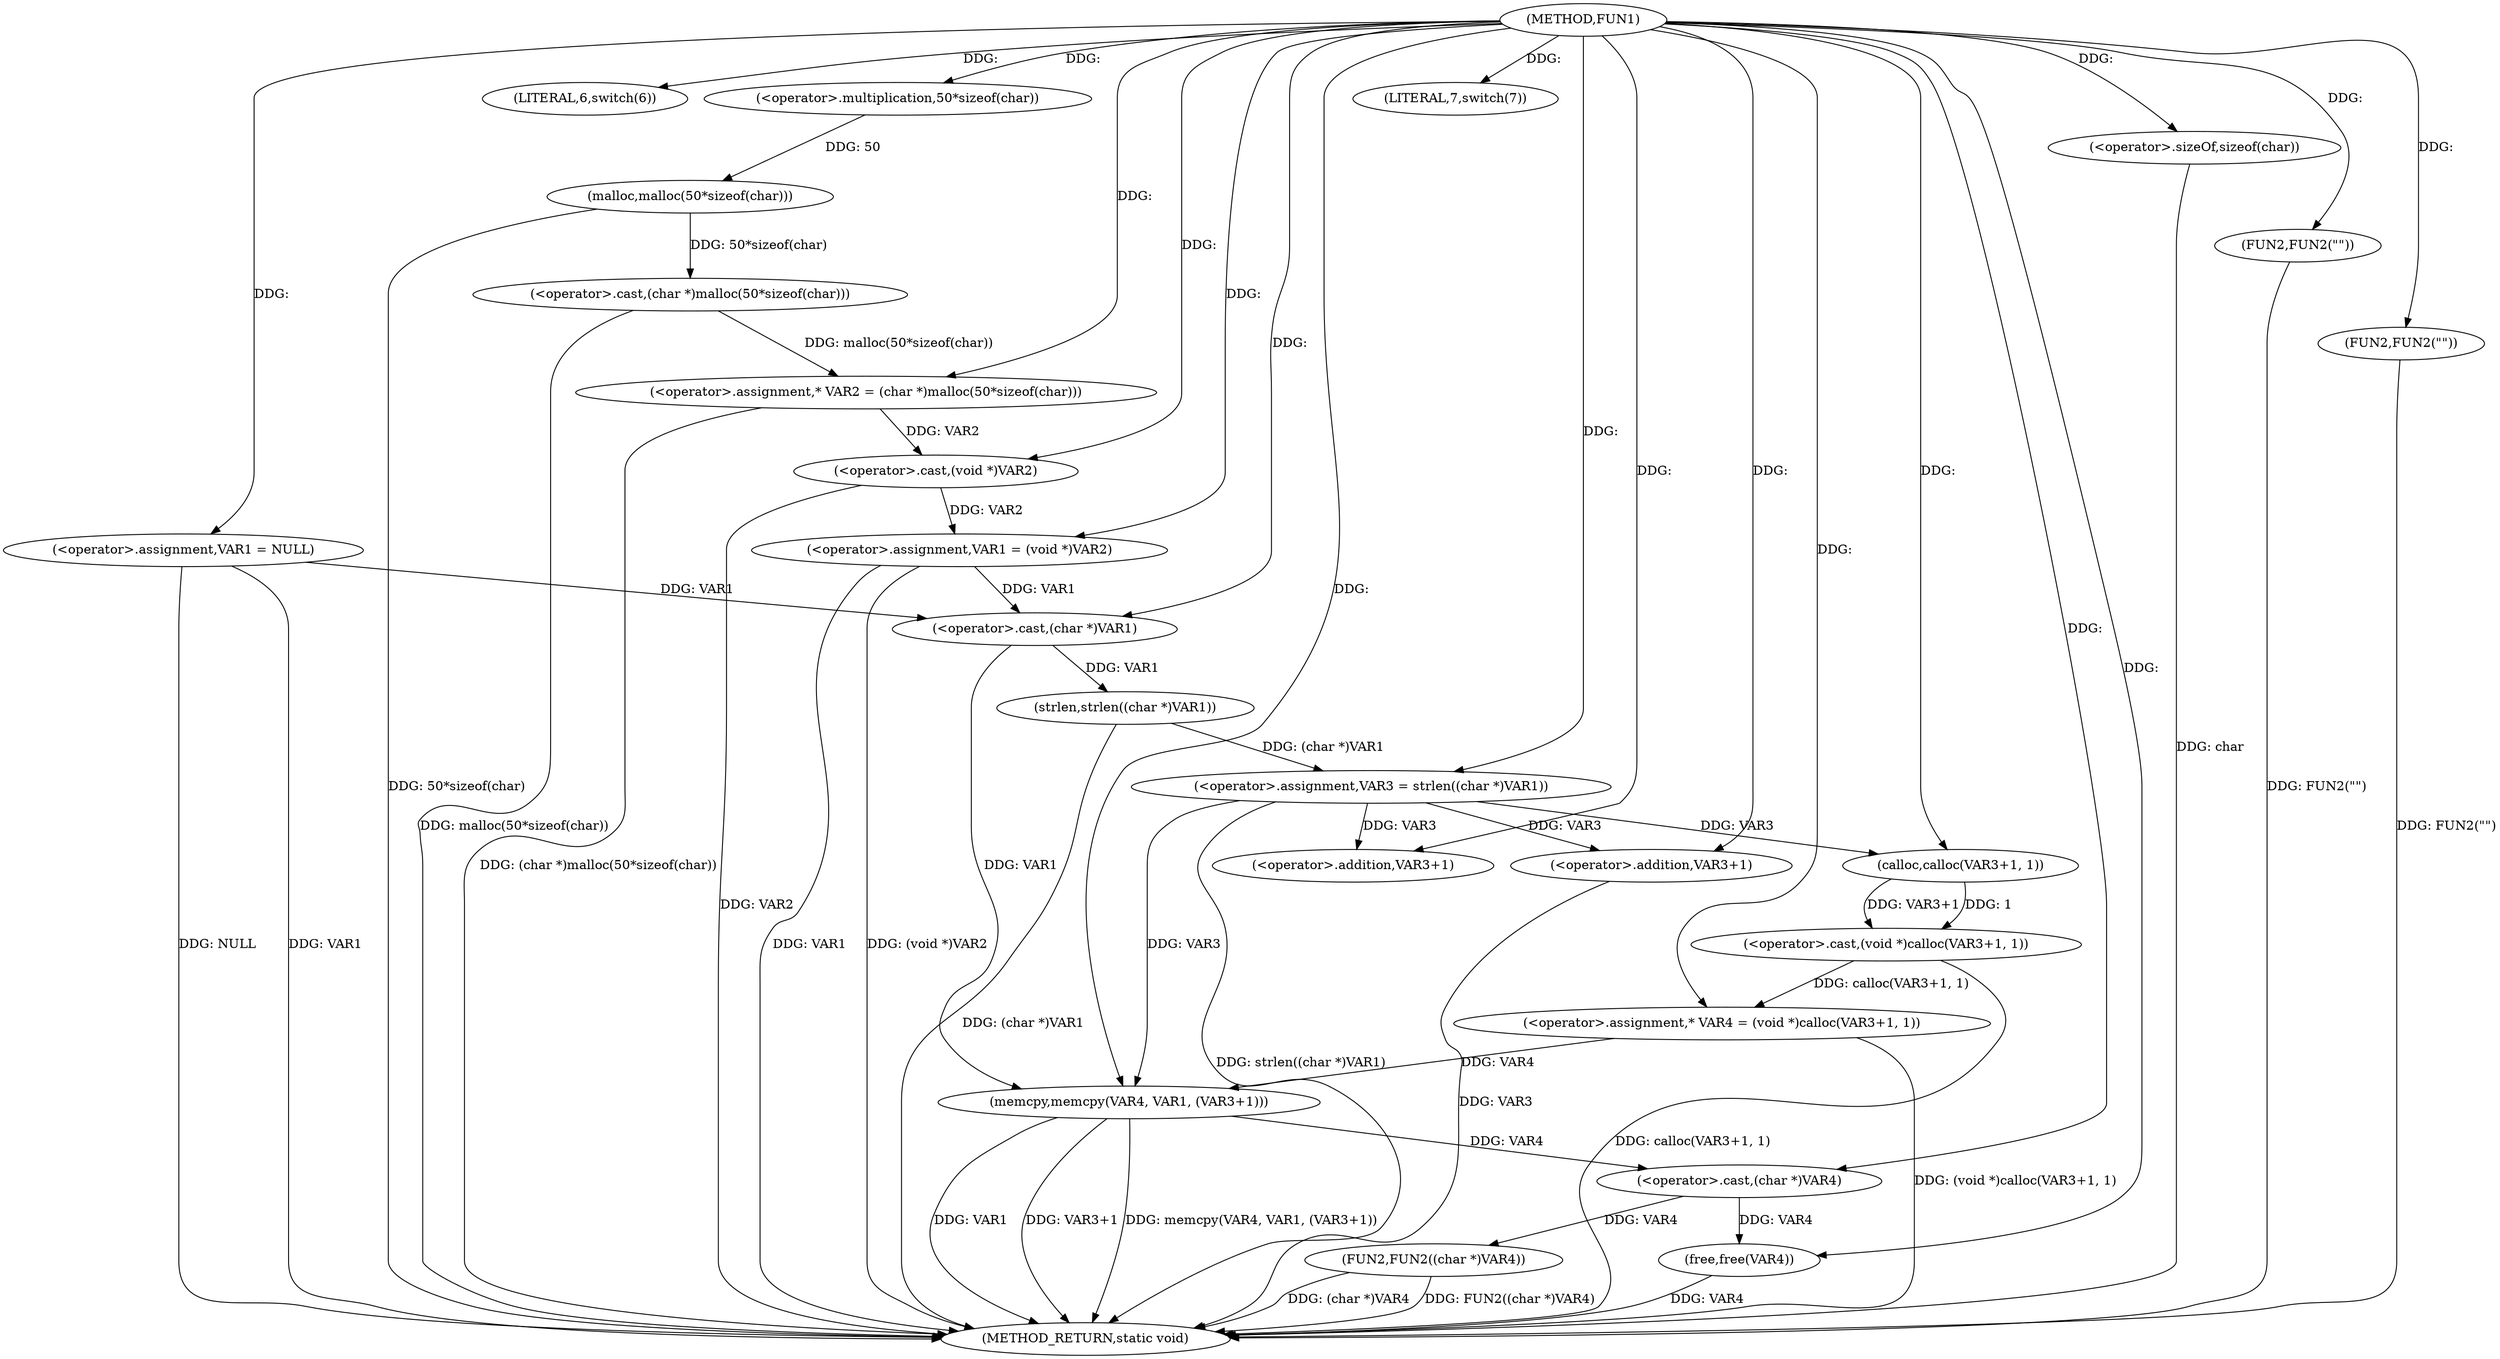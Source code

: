 digraph FUN1 {  
"1000100" [label = "(METHOD,FUN1)" ]
"1000170" [label = "(METHOD_RETURN,static void)" ]
"1000103" [label = "(<operator>.assignment,VAR1 = NULL)" ]
"1000107" [label = "(LITERAL,6,switch(6))" ]
"1000112" [label = "(<operator>.assignment,* VAR2 = (char *)malloc(50*sizeof(char)))" ]
"1000114" [label = "(<operator>.cast,(char *)malloc(50*sizeof(char)))" ]
"1000116" [label = "(malloc,malloc(50*sizeof(char)))" ]
"1000117" [label = "(<operator>.multiplication,50*sizeof(char))" ]
"1000119" [label = "(<operator>.sizeOf,sizeof(char))" ]
"1000121" [label = "(<operator>.assignment,VAR1 = (void *)VAR2)" ]
"1000123" [label = "(<operator>.cast,(void *)VAR2)" ]
"1000128" [label = "(FUN2,FUN2(\"\"))" ]
"1000132" [label = "(LITERAL,7,switch(7))" ]
"1000137" [label = "(<operator>.assignment,VAR3 = strlen((char *)VAR1))" ]
"1000139" [label = "(strlen,strlen((char *)VAR1))" ]
"1000140" [label = "(<operator>.cast,(char *)VAR1)" ]
"1000144" [label = "(<operator>.assignment,* VAR4 = (void *)calloc(VAR3+1, 1))" ]
"1000146" [label = "(<operator>.cast,(void *)calloc(VAR3+1, 1))" ]
"1000148" [label = "(calloc,calloc(VAR3+1, 1))" ]
"1000149" [label = "(<operator>.addition,VAR3+1)" ]
"1000153" [label = "(memcpy,memcpy(VAR4, VAR1, (VAR3+1)))" ]
"1000156" [label = "(<operator>.addition,VAR3+1)" ]
"1000159" [label = "(FUN2,FUN2((char *)VAR4))" ]
"1000160" [label = "(<operator>.cast,(char *)VAR4)" ]
"1000163" [label = "(free,free(VAR4))" ]
"1000167" [label = "(FUN2,FUN2(\"\"))" ]
  "1000163" -> "1000170"  [ label = "DDG: VAR4"] 
  "1000123" -> "1000170"  [ label = "DDG: VAR2"] 
  "1000156" -> "1000170"  [ label = "DDG: VAR3"] 
  "1000103" -> "1000170"  [ label = "DDG: VAR1"] 
  "1000103" -> "1000170"  [ label = "DDG: NULL"] 
  "1000139" -> "1000170"  [ label = "DDG: (char *)VAR1"] 
  "1000146" -> "1000170"  [ label = "DDG: calloc(VAR3+1, 1)"] 
  "1000153" -> "1000170"  [ label = "DDG: memcpy(VAR4, VAR1, (VAR3+1))"] 
  "1000119" -> "1000170"  [ label = "DDG: char"] 
  "1000121" -> "1000170"  [ label = "DDG: VAR1"] 
  "1000114" -> "1000170"  [ label = "DDG: malloc(50*sizeof(char))"] 
  "1000159" -> "1000170"  [ label = "DDG: FUN2((char *)VAR4)"] 
  "1000116" -> "1000170"  [ label = "DDG: 50*sizeof(char)"] 
  "1000112" -> "1000170"  [ label = "DDG: (char *)malloc(50*sizeof(char))"] 
  "1000159" -> "1000170"  [ label = "DDG: (char *)VAR4"] 
  "1000121" -> "1000170"  [ label = "DDG: (void *)VAR2"] 
  "1000137" -> "1000170"  [ label = "DDG: strlen((char *)VAR1)"] 
  "1000153" -> "1000170"  [ label = "DDG: VAR1"] 
  "1000167" -> "1000170"  [ label = "DDG: FUN2(\"\")"] 
  "1000128" -> "1000170"  [ label = "DDG: FUN2(\"\")"] 
  "1000153" -> "1000170"  [ label = "DDG: VAR3+1"] 
  "1000144" -> "1000170"  [ label = "DDG: (void *)calloc(VAR3+1, 1)"] 
  "1000100" -> "1000103"  [ label = "DDG: "] 
  "1000100" -> "1000107"  [ label = "DDG: "] 
  "1000114" -> "1000112"  [ label = "DDG: malloc(50*sizeof(char))"] 
  "1000100" -> "1000112"  [ label = "DDG: "] 
  "1000116" -> "1000114"  [ label = "DDG: 50*sizeof(char)"] 
  "1000117" -> "1000116"  [ label = "DDG: 50"] 
  "1000100" -> "1000117"  [ label = "DDG: "] 
  "1000100" -> "1000119"  [ label = "DDG: "] 
  "1000123" -> "1000121"  [ label = "DDG: VAR2"] 
  "1000100" -> "1000121"  [ label = "DDG: "] 
  "1000112" -> "1000123"  [ label = "DDG: VAR2"] 
  "1000100" -> "1000123"  [ label = "DDG: "] 
  "1000100" -> "1000128"  [ label = "DDG: "] 
  "1000100" -> "1000132"  [ label = "DDG: "] 
  "1000139" -> "1000137"  [ label = "DDG: (char *)VAR1"] 
  "1000100" -> "1000137"  [ label = "DDG: "] 
  "1000140" -> "1000139"  [ label = "DDG: VAR1"] 
  "1000103" -> "1000140"  [ label = "DDG: VAR1"] 
  "1000121" -> "1000140"  [ label = "DDG: VAR1"] 
  "1000100" -> "1000140"  [ label = "DDG: "] 
  "1000146" -> "1000144"  [ label = "DDG: calloc(VAR3+1, 1)"] 
  "1000100" -> "1000144"  [ label = "DDG: "] 
  "1000148" -> "1000146"  [ label = "DDG: VAR3+1"] 
  "1000148" -> "1000146"  [ label = "DDG: 1"] 
  "1000137" -> "1000148"  [ label = "DDG: VAR3"] 
  "1000100" -> "1000148"  [ label = "DDG: "] 
  "1000137" -> "1000149"  [ label = "DDG: VAR3"] 
  "1000100" -> "1000149"  [ label = "DDG: "] 
  "1000144" -> "1000153"  [ label = "DDG: VAR4"] 
  "1000100" -> "1000153"  [ label = "DDG: "] 
  "1000140" -> "1000153"  [ label = "DDG: VAR1"] 
  "1000137" -> "1000153"  [ label = "DDG: VAR3"] 
  "1000100" -> "1000156"  [ label = "DDG: "] 
  "1000137" -> "1000156"  [ label = "DDG: VAR3"] 
  "1000160" -> "1000159"  [ label = "DDG: VAR4"] 
  "1000153" -> "1000160"  [ label = "DDG: VAR4"] 
  "1000100" -> "1000160"  [ label = "DDG: "] 
  "1000160" -> "1000163"  [ label = "DDG: VAR4"] 
  "1000100" -> "1000163"  [ label = "DDG: "] 
  "1000100" -> "1000167"  [ label = "DDG: "] 
}
